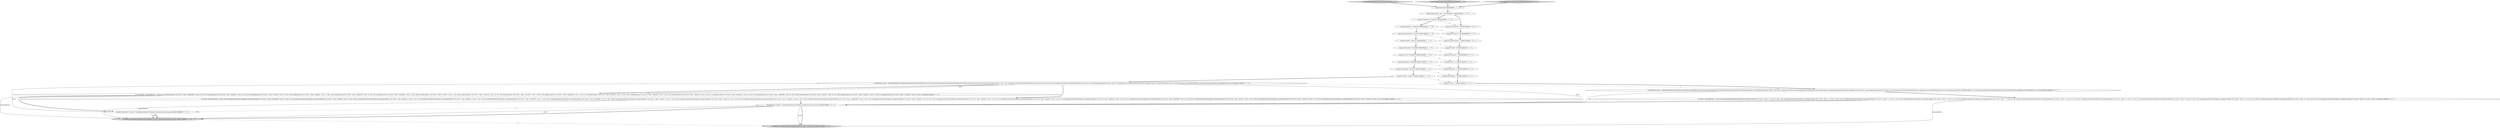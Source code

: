 digraph {
13 [style = filled, label = "cannotVectorize()@@@3@@@['1', '1', '1']", fillcolor = white, shape = ellipse image = "AAA0AAABBB1BBB"];
27 [style = filled, label = "map.put(\"premium\",\"3\")@@@11@@@['0', '0', '1']", fillcolor = white, shape = ellipse image = "AAA0AAABBB3BBB"];
26 [style = filled, label = "map.put(\"technology\",\"2\")@@@12@@@['0', '0', '1']", fillcolor = white, shape = ellipse image = "AAA0AAABBB3BBB"];
4 [style = filled, label = "map.put(\"premium\",\"health999\")@@@11@@@['1', '1', '0']", fillcolor = white, shape = ellipse image = "AAA0AAABBB1BBB"];
30 [style = filled, label = "GroupByQuery query = makeQueryBuilder().setDataSource(QueryRunnerTestHelper.dataSource).setQuerySegmentSpec(QueryRunnerTestHelper.firstToThird).setDimensions(new ExtractionDimensionSpec(\"quality\",\"alias\",new LookupExtractionFn(new MapLookupExtractor(map,false),false,null,false,false))).setAggregatorSpecs(QueryRunnerTestHelper.rowsCount,new LongSumAggregatorFactory(\"idx\",\"index\")).setLimitSpec(new DefaultLimitSpec(Collections.singletonList(new OrderByColumnSpec(\"alias\",null,StringComparators.ALPHANUMERIC)),11)).setGranularity(QueryRunnerTestHelper.dayGran).overrideContext(ImmutableMap.of(\"sortByDimsFirst\",true)).build()@@@14@@@['0', '0', '1']", fillcolor = white, shape = ellipse image = "AAA0AAABBB3BBB"];
25 [style = filled, label = "map.put(\"mezzanine\",\"5\")@@@9@@@['0', '0', '1']", fillcolor = white, shape = ellipse image = "AAA0AAABBB3BBB"];
0 [style = filled, label = "map.put(\"travel\",\"travel555\")@@@13@@@['1', '1', '0']", fillcolor = white, shape = ellipse image = "AAA0AAABBB1BBB"];
14 [style = filled, label = "map.put(\"health\",\"health55\")@@@8@@@['1', '1', '0']", fillcolor = white, shape = ellipse image = "AAA0AAABBB1BBB"];
3 [style = filled, label = "testGroupByWithAlphaNumericDimensionOrder['1', '0', '0']", fillcolor = lightgray, shape = diamond image = "AAA0AAABBB1BBB"];
2 [style = filled, label = "TestHelper.assertExpectedObjects(expectedResults,results,\"alphanumeric-dimension-order\")@@@17@@@['1', '1', '0']", fillcolor = lightgray, shape = ellipse image = "AAA0AAABBB1BBB"];
23 [style = filled, label = "map.put(\"news\",\"4\")@@@10@@@['0', '0', '1']", fillcolor = white, shape = ellipse image = "AAA0AAABBB3BBB"];
5 [style = filled, label = "List<Row> expectedResults = Arrays.asList(GroupByQueryRunnerTestHelper.createExpectedRow(\"2011-04-01\",\"alias\",\"health0000\",\"rows\",1L,\"idx\",121L),GroupByQueryRunnerTestHelper.createExpectedRow(\"2011-04-01\",\"alias\",\"health09\",\"rows\",3L,\"idx\",2870L),GroupByQueryRunnerTestHelper.createExpectedRow(\"2011-04-01\",\"alias\",\"health20\",\"rows\",1L,\"idx\",118L),GroupByQueryRunnerTestHelper.createExpectedRow(\"2011-04-01\",\"alias\",\"health55\",\"rows\",1L,\"idx\",120L),GroupByQueryRunnerTestHelper.createExpectedRow(\"2011-04-01\",\"alias\",\"health105\",\"rows\",1L,\"idx\",135L),GroupByQueryRunnerTestHelper.createExpectedRow(\"2011-04-01\",\"alias\",\"health999\",\"rows\",3L,\"idx\",2900L),GroupByQueryRunnerTestHelper.createExpectedRow(\"2011-04-01\",\"alias\",\"travel47\",\"rows\",1L,\"idx\",158L),GroupByQueryRunnerTestHelper.createExpectedRow(\"2011-04-01\",\"alias\",\"travel123\",\"rows\",1L,\"idx\",78L),GroupByQueryRunnerTestHelper.createExpectedRow(\"2011-04-01\",\"alias\",\"travel555\",\"rows\",1L,\"idx\",119L),GroupByQueryRunnerTestHelper.createExpectedRow(\"2011-04-02\",\"alias\",\"health0000\",\"rows\",1L,\"idx\",114L),GroupByQueryRunnerTestHelper.createExpectedRow(\"2011-04-02\",\"alias\",\"health09\",\"rows\",3L,\"idx\",2447L),GroupByQueryRunnerTestHelper.createExpectedRow(\"2011-04-02\",\"alias\",\"health20\",\"rows\",1L,\"idx\",112L),GroupByQueryRunnerTestHelper.createExpectedRow(\"2011-04-02\",\"alias\",\"health55\",\"rows\",1L,\"idx\",113L),GroupByQueryRunnerTestHelper.createExpectedRow(\"2011-04-02\",\"alias\",\"health105\",\"rows\",1L,\"idx\",147L),GroupByQueryRunnerTestHelper.createExpectedRow(\"2011-04-02\",\"alias\",\"health999\",\"rows\",3L,\"idx\",2505L),GroupByQueryRunnerTestHelper.createExpectedRow(\"2011-04-02\",\"alias\",\"travel47\",\"rows\",1L,\"idx\",166L),GroupByQueryRunnerTestHelper.createExpectedRow(\"2011-04-02\",\"alias\",\"travel123\",\"rows\",1L,\"idx\",97L),GroupByQueryRunnerTestHelper.createExpectedRow(\"2011-04-02\",\"alias\",\"travel555\",\"rows\",1L,\"idx\",126L))@@@15@@@['1', '0', '0']", fillcolor = white, shape = ellipse image = "AAA0AAABBB1BBB"];
22 [style = filled, label = "List<Row> expectedResults = Arrays.asList(GroupByQueryRunnerTestHelper.createExpectedRow(\"2011-04-01\",\"alias\",\"1\",\"rows\",1L,\"idx\",119L),GroupByQueryRunnerTestHelper.createExpectedRow(\"2011-04-02\",\"alias\",\"1\",\"rows\",1L,\"idx\",126L),GroupByQueryRunnerTestHelper.createExpectedRow(\"2011-04-01\",\"alias\",\"2\",\"rows\",1L,\"idx\",78L),GroupByQueryRunnerTestHelper.createExpectedRow(\"2011-04-02\",\"alias\",\"2\",\"rows\",1L,\"idx\",97L),GroupByQueryRunnerTestHelper.createExpectedRow(\"2011-04-01\",\"alias\",\"3\",\"rows\",3L,\"idx\",2900L),GroupByQueryRunnerTestHelper.createExpectedRow(\"2011-04-02\",\"alias\",\"3\",\"rows\",3L,\"idx\",2505L),GroupByQueryRunnerTestHelper.createExpectedRow(\"2011-04-01\",\"alias\",\"4\",\"rows\",1L,\"idx\",121L),GroupByQueryRunnerTestHelper.createExpectedRow(\"2011-04-02\",\"alias\",\"4\",\"rows\",1L,\"idx\",114L),GroupByQueryRunnerTestHelper.createExpectedRow(\"2011-04-01\",\"alias\",\"5\",\"rows\",3L,\"idx\",2870L),GroupByQueryRunnerTestHelper.createExpectedRow(\"2011-04-02\",\"alias\",\"5\",\"rows\",3L,\"idx\",2447L),GroupByQueryRunnerTestHelper.createExpectedRow(\"2011-04-01\",\"alias\",\"6\",\"rows\",1L,\"idx\",120L))@@@15@@@['0', '0', '1']", fillcolor = white, shape = ellipse image = "AAA0AAABBB3BBB"];
16 [style = filled, label = "List<ResultRow> expectedResults = Arrays.asList(makeRow(query,\"2011-04-01\",\"alias\",\"health0000\",\"rows\",1L,\"idx\",121L),makeRow(query,\"2011-04-01\",\"alias\",\"health09\",\"rows\",3L,\"idx\",2870L),makeRow(query,\"2011-04-01\",\"alias\",\"health20\",\"rows\",1L,\"idx\",118L),makeRow(query,\"2011-04-01\",\"alias\",\"health55\",\"rows\",1L,\"idx\",120L),makeRow(query,\"2011-04-01\",\"alias\",\"health105\",\"rows\",1L,\"idx\",135L),makeRow(query,\"2011-04-01\",\"alias\",\"health999\",\"rows\",3L,\"idx\",2900L),makeRow(query,\"2011-04-01\",\"alias\",\"travel47\",\"rows\",1L,\"idx\",158L),makeRow(query,\"2011-04-01\",\"alias\",\"travel123\",\"rows\",1L,\"idx\",78L),makeRow(query,\"2011-04-01\",\"alias\",\"travel555\",\"rows\",1L,\"idx\",119L),makeRow(query,\"2011-04-02\",\"alias\",\"health0000\",\"rows\",1L,\"idx\",114L),makeRow(query,\"2011-04-02\",\"alias\",\"health09\",\"rows\",3L,\"idx\",2447L),makeRow(query,\"2011-04-02\",\"alias\",\"health20\",\"rows\",1L,\"idx\",112L),makeRow(query,\"2011-04-02\",\"alias\",\"health55\",\"rows\",1L,\"idx\",113L),makeRow(query,\"2011-04-02\",\"alias\",\"health105\",\"rows\",1L,\"idx\",147L),makeRow(query,\"2011-04-02\",\"alias\",\"health999\",\"rows\",3L,\"idx\",2505L),makeRow(query,\"2011-04-02\",\"alias\",\"travel47\",\"rows\",1L,\"idx\",166L),makeRow(query,\"2011-04-02\",\"alias\",\"travel123\",\"rows\",1L,\"idx\",97L),makeRow(query,\"2011-04-02\",\"alias\",\"travel555\",\"rows\",1L,\"idx\",126L))@@@15@@@['0', '1', '0']", fillcolor = white, shape = ellipse image = "AAA0AAABBB2BBB"];
8 [style = filled, label = "GroupByQuery query = makeQueryBuilder().setDataSource(QueryRunnerTestHelper.dataSource).setQuerySegmentSpec(QueryRunnerTestHelper.firstToThird).setDimensions(new ExtractionDimensionSpec(\"quality\",\"alias\",new LookupExtractionFn(new MapLookupExtractor(map,false),false,null,false,false))).setAggregatorSpecs(QueryRunnerTestHelper.rowsCount,new LongSumAggregatorFactory(\"idx\",\"index\")).setLimitSpec(new DefaultLimitSpec(Collections.singletonList(new OrderByColumnSpec(\"alias\",null,StringComparators.ALPHANUMERIC)),null)).setGranularity(QueryRunnerTestHelper.dayGran).build()@@@14@@@['1', '1', '0']", fillcolor = white, shape = ellipse image = "AAA0AAABBB1BBB"];
19 [style = filled, label = "TestHelper.assertExpectedObjects(expectedResults,results,\"lookup-limit\")@@@17@@@['0', '0', '1']", fillcolor = lightgray, shape = ellipse image = "AAA0AAABBB3BBB"];
1 [style = filled, label = "Map<String,String> map = new HashMap<>()@@@4@@@['1', '1', '1']", fillcolor = white, shape = ellipse image = "AAA0AAABBB1BBB"];
21 [style = filled, label = "map.put(\"travel\",\"1\")@@@13@@@['0', '0', '1']", fillcolor = white, shape = ellipse image = "AAA0AAABBB3BBB"];
18 [style = filled, label = "testGroupByWithAlphaNumericDimensionOrder['0', '1', '0']", fillcolor = lightgray, shape = diamond image = "AAA0AAABBB2BBB"];
15 [style = filled, label = "map.put(\"automotive\",\"health105\")@@@5@@@['1', '1', '0']", fillcolor = white, shape = ellipse image = "AAA0AAABBB1BBB"];
17 [style = filled, label = "Iterable<ResultRow> results = GroupByQueryRunnerTestHelper.runQuery(factory,runner,query)@@@16@@@['0', '1', '0']", fillcolor = white, shape = ellipse image = "AAA1AAABBB2BBB"];
29 [style = filled, label = "map.put(\"entertainment\",\"7\")@@@7@@@['0', '0', '1']", fillcolor = white, shape = ellipse image = "AAA0AAABBB3BBB"];
7 [style = filled, label = "Iterable<Row> results = GroupByQueryRunnerTestHelper.runQuery(factory,runner,query)@@@16@@@['1', '0', '1']", fillcolor = white, shape = ellipse image = "AAA0AAABBB1BBB"];
9 [style = filled, label = "map.put(\"mezzanine\",\"health09\")@@@9@@@['1', '1', '0']", fillcolor = white, shape = ellipse image = "AAA0AAABBB1BBB"];
6 [style = filled, label = "map.put(\"technology\",\"travel123\")@@@12@@@['1', '1', '0']", fillcolor = white, shape = ellipse image = "AAA0AAABBB1BBB"];
20 [style = filled, label = "map.put(\"health\",\"6\")@@@8@@@['0', '0', '1']", fillcolor = white, shape = ellipse image = "AAA0AAABBB3BBB"];
28 [style = filled, label = "testGroupByWithLookupAndLimitAndSortByDimsFirst['0', '0', '1']", fillcolor = lightgray, shape = diamond image = "AAA0AAABBB3BBB"];
10 [style = filled, label = "map.put(\"entertainment\",\"travel47\")@@@7@@@['1', '1', '0']", fillcolor = white, shape = ellipse image = "AAA0AAABBB1BBB"];
24 [style = filled, label = "map.put(\"business\",\"8\")@@@6@@@['0', '0', '1']", fillcolor = white, shape = ellipse image = "AAA0AAABBB3BBB"];
12 [style = filled, label = "map.put(\"news\",\"health0000\")@@@10@@@['1', '1', '0']", fillcolor = white, shape = ellipse image = "AAA0AAABBB1BBB"];
31 [style = filled, label = "map.put(\"automotive\",\"9\")@@@5@@@['0', '0', '1']", fillcolor = white, shape = ellipse image = "AAA0AAABBB3BBB"];
11 [style = filled, label = "map.put(\"business\",\"health20\")@@@6@@@['1', '1', '0']", fillcolor = white, shape = ellipse image = "AAA0AAABBB1BBB"];
8->16 [style = bold, label=""];
25->23 [style = bold, label=""];
8->16 [style = solid, label="query"];
28->13 [style = bold, label=""];
4->6 [style = bold, label=""];
26->21 [style = bold, label=""];
16->2 [style = solid, label="expectedResults"];
4->27 [style = dashed, label="0"];
1->31 [style = bold, label=""];
8->5 [style = bold, label=""];
6->26 [style = dashed, label="0"];
12->23 [style = dashed, label="0"];
29->20 [style = bold, label=""];
0->21 [style = dashed, label="0"];
10->29 [style = dashed, label="0"];
12->4 [style = bold, label=""];
6->0 [style = bold, label=""];
30->7 [style = solid, label="query"];
18->13 [style = bold, label=""];
21->30 [style = bold, label=""];
30->22 [style = bold, label=""];
8->7 [style = solid, label="query"];
14->9 [style = bold, label=""];
0->8 [style = bold, label=""];
5->2 [style = solid, label="expectedResults"];
3->13 [style = bold, label=""];
20->25 [style = bold, label=""];
7->17 [style = dashed, label="0"];
8->30 [style = dashed, label="0"];
2->19 [style = dashed, label="0"];
22->19 [style = solid, label="expectedResults"];
11->10 [style = bold, label=""];
9->25 [style = dashed, label="0"];
15->11 [style = bold, label=""];
14->20 [style = dashed, label="0"];
22->7 [style = bold, label=""];
27->26 [style = bold, label=""];
7->2 [style = solid, label="results"];
1->15 [style = bold, label=""];
13->1 [style = bold, label=""];
15->31 [style = dashed, label="0"];
16->17 [style = bold, label=""];
31->24 [style = bold, label=""];
7->19 [style = bold, label=""];
8->17 [style = solid, label="query"];
7->19 [style = solid, label="results"];
24->29 [style = bold, label=""];
17->2 [style = solid, label="results"];
10->14 [style = bold, label=""];
5->7 [style = bold, label=""];
11->24 [style = dashed, label="0"];
9->12 [style = bold, label=""];
17->2 [style = bold, label=""];
23->27 [style = bold, label=""];
7->2 [style = bold, label=""];
}
